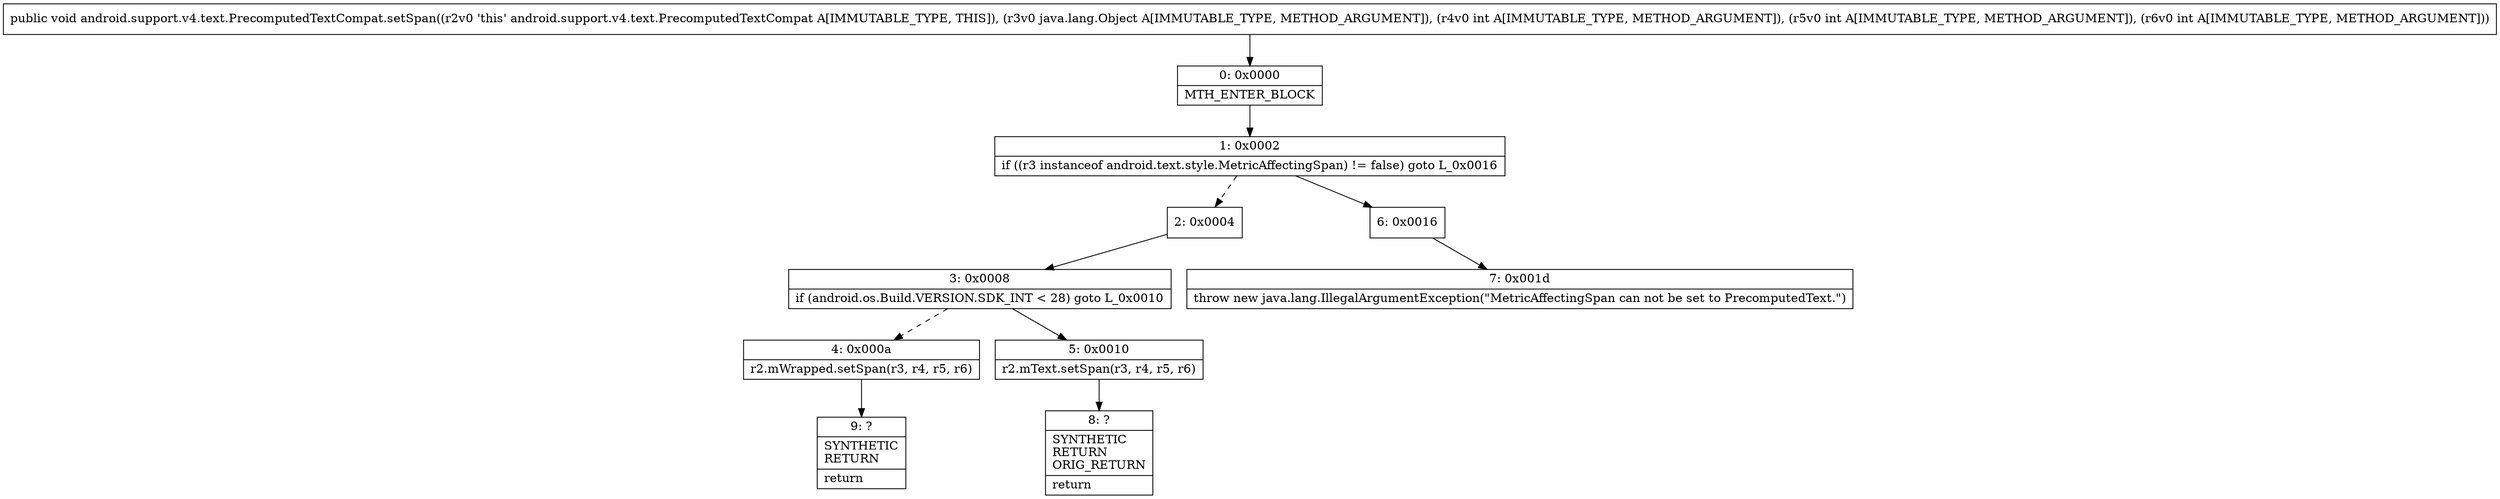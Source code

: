 digraph "CFG forandroid.support.v4.text.PrecomputedTextCompat.setSpan(Ljava\/lang\/Object;III)V" {
Node_0 [shape=record,label="{0\:\ 0x0000|MTH_ENTER_BLOCK\l}"];
Node_1 [shape=record,label="{1\:\ 0x0002|if ((r3 instanceof android.text.style.MetricAffectingSpan) != false) goto L_0x0016\l}"];
Node_2 [shape=record,label="{2\:\ 0x0004}"];
Node_3 [shape=record,label="{3\:\ 0x0008|if (android.os.Build.VERSION.SDK_INT \< 28) goto L_0x0010\l}"];
Node_4 [shape=record,label="{4\:\ 0x000a|r2.mWrapped.setSpan(r3, r4, r5, r6)\l}"];
Node_5 [shape=record,label="{5\:\ 0x0010|r2.mText.setSpan(r3, r4, r5, r6)\l}"];
Node_6 [shape=record,label="{6\:\ 0x0016}"];
Node_7 [shape=record,label="{7\:\ 0x001d|throw new java.lang.IllegalArgumentException(\"MetricAffectingSpan can not be set to PrecomputedText.\")\l}"];
Node_8 [shape=record,label="{8\:\ ?|SYNTHETIC\lRETURN\lORIG_RETURN\l|return\l}"];
Node_9 [shape=record,label="{9\:\ ?|SYNTHETIC\lRETURN\l|return\l}"];
MethodNode[shape=record,label="{public void android.support.v4.text.PrecomputedTextCompat.setSpan((r2v0 'this' android.support.v4.text.PrecomputedTextCompat A[IMMUTABLE_TYPE, THIS]), (r3v0 java.lang.Object A[IMMUTABLE_TYPE, METHOD_ARGUMENT]), (r4v0 int A[IMMUTABLE_TYPE, METHOD_ARGUMENT]), (r5v0 int A[IMMUTABLE_TYPE, METHOD_ARGUMENT]), (r6v0 int A[IMMUTABLE_TYPE, METHOD_ARGUMENT])) }"];
MethodNode -> Node_0;
Node_0 -> Node_1;
Node_1 -> Node_2[style=dashed];
Node_1 -> Node_6;
Node_2 -> Node_3;
Node_3 -> Node_4[style=dashed];
Node_3 -> Node_5;
Node_4 -> Node_9;
Node_5 -> Node_8;
Node_6 -> Node_7;
}

